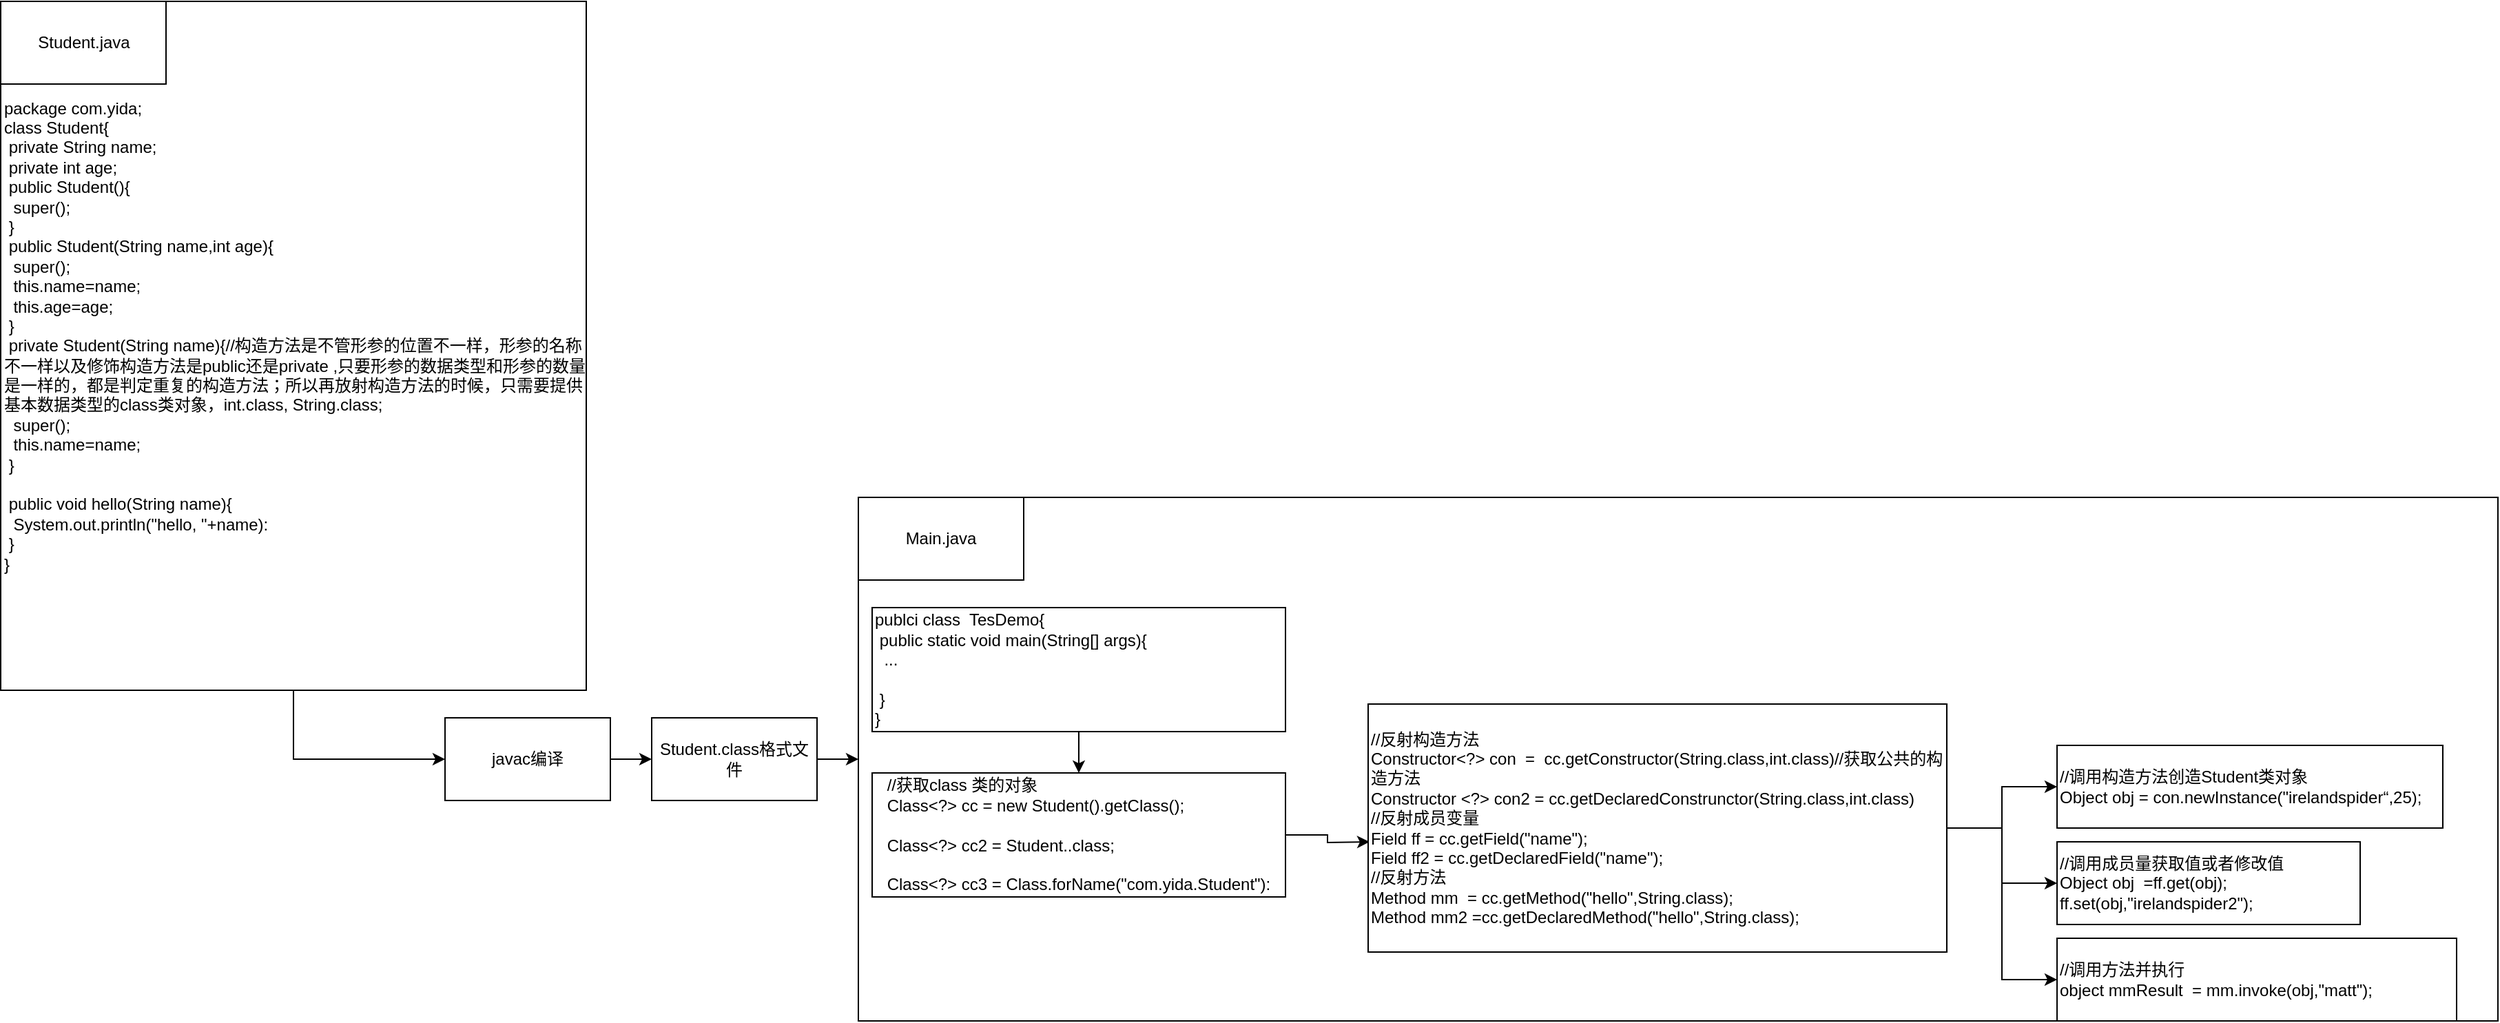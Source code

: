<mxfile version="16.6.7" type="github">
  <diagram id="QlxS-xrhG8iBZqLs4fyR" name="Page-1">
    <mxGraphModel dx="1453" dy="1918" grid="1" gridSize="10" guides="1" tooltips="1" connect="1" arrows="1" fold="1" page="1" pageScale="1" pageWidth="827" pageHeight="1169" math="0" shadow="0">
      <root>
        <mxCell id="0" />
        <mxCell id="1" parent="0" />
        <mxCell id="RFU5B4OvJEIW9hu3ygYT-16" value="" style="rounded=0;whiteSpace=wrap;html=1;" vertex="1" parent="1">
          <mxGeometry x="750" y="110" width="1190" height="380" as="geometry" />
        </mxCell>
        <mxCell id="RFU5B4OvJEIW9hu3ygYT-19" style="edgeStyle=orthogonalEdgeStyle;rounded=0;orthogonalLoop=1;jettySize=auto;html=1;entryX=0;entryY=0.5;entryDx=0;entryDy=0;" edge="1" parent="1" source="tXCG0Fq8Z1vAH352S7tZ-3" target="tXCG0Fq8Z1vAH352S7tZ-6">
          <mxGeometry relative="1" as="geometry">
            <mxPoint x="350.0" y="300" as="targetPoint" />
          </mxGeometry>
        </mxCell>
        <mxCell id="tXCG0Fq8Z1vAH352S7tZ-3" value="&lt;div&gt;&lt;span&gt;package com.yida;&lt;/span&gt;&lt;/div&gt;&lt;div&gt;&lt;span&gt;class Student{&lt;/span&gt;&lt;/div&gt;&lt;div&gt;&lt;span&gt;&lt;span style=&quot;white-space: pre&quot;&gt;	&lt;/span&gt;private String name;&lt;/span&gt;&lt;/div&gt;&lt;div&gt;&lt;span&gt;&lt;span style=&quot;white-space: pre&quot;&gt;	&lt;/span&gt;private int age;&lt;/span&gt;&lt;/div&gt;&lt;div&gt;&lt;span&gt;&lt;span style=&quot;white-space: pre&quot;&gt;	&lt;/span&gt;public Student(){&lt;/span&gt;&lt;/div&gt;&lt;div&gt;&lt;span&gt;&lt;span style=&quot;white-space: pre&quot;&gt;	&lt;/span&gt;&lt;span style=&quot;white-space: pre&quot;&gt;	&lt;/span&gt;super();&lt;/span&gt;&lt;/div&gt;&lt;div&gt;&lt;span&gt;&lt;span style=&quot;white-space: pre&quot;&gt;	&lt;/span&gt;}&lt;/span&gt;&lt;/div&gt;&lt;div&gt;&lt;span style=&quot;white-space: pre&quot;&gt;	&lt;/span&gt;public Student(String name,int age){&lt;/div&gt;&lt;div&gt;&lt;span style=&quot;white-space: pre&quot;&gt;	&lt;/span&gt;&lt;span style=&quot;white-space: pre&quot;&gt;	&lt;/span&gt;super();&lt;br&gt;&lt;/div&gt;&lt;div&gt;&lt;span style=&quot;white-space: pre&quot;&gt;	&lt;/span&gt;&lt;span style=&quot;white-space: pre&quot;&gt;	&lt;/span&gt;this.name=name;&lt;br&gt;&lt;/div&gt;&lt;div&gt;&lt;span style=&quot;white-space: pre&quot;&gt;	&lt;/span&gt;&lt;span style=&quot;white-space: pre&quot;&gt;	&lt;/span&gt;this.age=age;&lt;br&gt;&lt;/div&gt;&lt;div&gt;&lt;span style=&quot;white-space: pre&quot;&gt;	&lt;/span&gt;}&lt;br&gt;&lt;/div&gt;&lt;div&gt;&lt;span style=&quot;white-space: pre&quot;&gt;	&lt;/span&gt;private Student(String name){//构造方法是不管形参的位置不一样，形参的名称不一样以及修饰构造方法是public还是private ,只要形参的数据类型和形参的数量是一样的，都是判定重复的构造方法；所以再放射构造方法的时候，只需要提供基本数据类型的class类对象，int.class, String.class;&lt;br&gt;&lt;span style=&quot;white-space: pre&quot;&gt;	&lt;span style=&quot;white-space: pre&quot;&gt;	&lt;/span&gt;s&lt;/span&gt;uper();&lt;br&gt;&lt;/div&gt;&lt;div&gt;&lt;span style=&quot;white-space: pre&quot;&gt;	&lt;/span&gt;&lt;span style=&quot;white-space: pre&quot;&gt;	&lt;/span&gt;this.name=name;&lt;/div&gt;&lt;div&gt;&lt;span style=&quot;white-space: pre&quot;&gt;	&lt;/span&gt;}&lt;br&gt;&lt;/div&gt;&lt;div&gt;&lt;span style=&quot;white-space: pre&quot;&gt;	&lt;/span&gt;&lt;br&gt;&lt;/div&gt;&lt;div&gt;&lt;span style=&quot;white-space: pre&quot;&gt;	&lt;/span&gt;public void hello(String name){&lt;br&gt;&lt;/div&gt;&lt;div&gt;&lt;span style=&quot;white-space: pre&quot;&gt;	&lt;/span&gt;&lt;span style=&quot;white-space: pre&quot;&gt;	&lt;/span&gt;System.out.println(&quot;hello, &quot;+name):&lt;br&gt;&lt;/div&gt;&lt;div&gt;&lt;span style=&quot;white-space: pre&quot;&gt;	&lt;/span&gt;}&lt;br&gt;&lt;/div&gt;&lt;div&gt;&lt;span&gt;}&lt;/span&gt;&lt;/div&gt;&lt;div&gt;&lt;br&gt;&lt;/div&gt;" style="rounded=0;whiteSpace=wrap;html=1;align=left;" parent="1" vertex="1">
          <mxGeometry x="127.5" y="-250" width="425" height="500" as="geometry" />
        </mxCell>
        <mxCell id="tXCG0Fq8Z1vAH352S7tZ-9" value="" style="edgeStyle=orthogonalEdgeStyle;rounded=0;orthogonalLoop=1;jettySize=auto;html=1;" parent="1" source="tXCG0Fq8Z1vAH352S7tZ-6" target="tXCG0Fq8Z1vAH352S7tZ-8" edge="1">
          <mxGeometry relative="1" as="geometry" />
        </mxCell>
        <mxCell id="tXCG0Fq8Z1vAH352S7tZ-6" value="javac编译" style="rounded=0;whiteSpace=wrap;html=1;" parent="1" vertex="1">
          <mxGeometry x="450" y="270" width="120" height="60" as="geometry" />
        </mxCell>
        <mxCell id="RFU5B4OvJEIW9hu3ygYT-26" style="edgeStyle=orthogonalEdgeStyle;rounded=0;orthogonalLoop=1;jettySize=auto;html=1;exitX=1;exitY=0.5;exitDx=0;exitDy=0;entryX=0;entryY=0.5;entryDx=0;entryDy=0;" edge="1" parent="1" source="tXCG0Fq8Z1vAH352S7tZ-8" target="RFU5B4OvJEIW9hu3ygYT-16">
          <mxGeometry relative="1" as="geometry" />
        </mxCell>
        <mxCell id="tXCG0Fq8Z1vAH352S7tZ-8" value="Student.class格式文件" style="rounded=0;whiteSpace=wrap;html=1;" parent="1" vertex="1">
          <mxGeometry x="600" y="270" width="120" height="60" as="geometry" />
        </mxCell>
        <mxCell id="RFU5B4OvJEIW9hu3ygYT-7" value="" style="edgeStyle=orthogonalEdgeStyle;rounded=0;orthogonalLoop=1;jettySize=auto;html=1;" edge="1" parent="1" source="tXCG0Fq8Z1vAH352S7tZ-10">
          <mxGeometry relative="1" as="geometry">
            <mxPoint x="1121" y="360" as="targetPoint" />
          </mxGeometry>
        </mxCell>
        <mxCell id="tXCG0Fq8Z1vAH352S7tZ-10" value="&lt;div style=&quot;text-align: left&quot;&gt;&lt;span&gt;//获取class 类的对象&lt;/span&gt;&lt;/div&gt;&lt;div style=&quot;text-align: left&quot;&gt;&lt;span&gt;Class&amp;lt;?&amp;gt; cc = new Student().getClass();&lt;/span&gt;&lt;/div&gt;&lt;div style=&quot;text-align: left&quot;&gt;&lt;br&gt;&lt;/div&gt;&lt;div style=&quot;text-align: left&quot;&gt;&lt;span&gt;Class&amp;lt;?&amp;gt; cc2 = Student..class;&lt;/span&gt;&lt;/div&gt;&lt;div style=&quot;text-align: left&quot;&gt;&lt;br&gt;&lt;/div&gt;&lt;div style=&quot;text-align: left&quot;&gt;&lt;span&gt;Class&amp;lt;?&amp;gt; cc3 = Class.forName(&quot;com.yida.Student&quot;):&lt;/span&gt;&lt;/div&gt;" style="rounded=0;whiteSpace=wrap;html=1;" parent="1" vertex="1">
          <mxGeometry x="760" y="310" width="300" height="90" as="geometry" />
        </mxCell>
        <mxCell id="RFU5B4OvJEIW9hu3ygYT-13" value="" style="edgeStyle=orthogonalEdgeStyle;rounded=0;orthogonalLoop=1;jettySize=auto;html=1;" edge="1" parent="1" source="RFU5B4OvJEIW9hu3ygYT-8" target="RFU5B4OvJEIW9hu3ygYT-12">
          <mxGeometry relative="1" as="geometry" />
        </mxCell>
        <mxCell id="RFU5B4OvJEIW9hu3ygYT-15" value="" style="edgeStyle=orthogonalEdgeStyle;rounded=0;orthogonalLoop=1;jettySize=auto;html=1;" edge="1" parent="1" source="RFU5B4OvJEIW9hu3ygYT-8" target="RFU5B4OvJEIW9hu3ygYT-14">
          <mxGeometry relative="1" as="geometry" />
        </mxCell>
        <mxCell id="RFU5B4OvJEIW9hu3ygYT-25" style="edgeStyle=orthogonalEdgeStyle;rounded=0;orthogonalLoop=1;jettySize=auto;html=1;exitX=1;exitY=0.5;exitDx=0;exitDy=0;" edge="1" parent="1" source="RFU5B4OvJEIW9hu3ygYT-8" target="RFU5B4OvJEIW9hu3ygYT-10">
          <mxGeometry relative="1" as="geometry" />
        </mxCell>
        <mxCell id="RFU5B4OvJEIW9hu3ygYT-8" value="//反射构造方法&lt;br&gt;Constructor&amp;lt;?&amp;gt; con&amp;nbsp; =&amp;nbsp; cc.getConstructor(String.class,int.class)//获取公共的构造方法&lt;br&gt;Constructor &amp;lt;?&amp;gt; con2 = cc.getDeclaredConstrunctor(String.class,int.class)&lt;br&gt;//反射成员变量&lt;br&gt;Field ff = cc.getField(&quot;name&quot;);&lt;br&gt;Field ff2 = cc.getDeclaredField(&quot;name&quot;);&lt;br&gt;//反射方法&lt;br&gt;Method mm&amp;nbsp; = cc.getMethod(&quot;hello&quot;,String.class);&lt;br&gt;Method mm2 =cc.getDeclaredMethod(&quot;hello&quot;,String.class);" style="rounded=0;whiteSpace=wrap;html=1;align=left;" vertex="1" parent="1">
          <mxGeometry x="1120" y="260" width="420" height="180" as="geometry" />
        </mxCell>
        <mxCell id="RFU5B4OvJEIW9hu3ygYT-10" value="//调用构造方法创造Student类对象&lt;br&gt;Object obj = con.newInstance(&quot;irelandspider“,25);" style="whiteSpace=wrap;html=1;align=left;rounded=0;" vertex="1" parent="1">
          <mxGeometry x="1620" y="290" width="280" height="60" as="geometry" />
        </mxCell>
        <mxCell id="RFU5B4OvJEIW9hu3ygYT-12" value="//调用成员量获取值或者修改值&lt;br&gt;Object obj&amp;nbsp; =ff.get(obj);&lt;br&gt;ff.set(obj,&quot;irelandspider2&quot;);" style="whiteSpace=wrap;html=1;align=left;rounded=0;" vertex="1" parent="1">
          <mxGeometry x="1620" y="360" width="220" height="60" as="geometry" />
        </mxCell>
        <mxCell id="RFU5B4OvJEIW9hu3ygYT-14" value="//调用方法并执行&lt;br&gt;object mmResult&amp;nbsp; = mm.invoke(obj,&quot;matt&quot;);" style="whiteSpace=wrap;html=1;align=left;rounded=0;" vertex="1" parent="1">
          <mxGeometry x="1620" y="430" width="290" height="60" as="geometry" />
        </mxCell>
        <mxCell id="RFU5B4OvJEIW9hu3ygYT-17" value="Main.java" style="rounded=0;whiteSpace=wrap;html=1;" vertex="1" parent="1">
          <mxGeometry x="750" y="110" width="120" height="60" as="geometry" />
        </mxCell>
        <mxCell id="RFU5B4OvJEIW9hu3ygYT-18" value="Student.java" style="rounded=0;whiteSpace=wrap;html=1;" vertex="1" parent="1">
          <mxGeometry x="127.5" y="-250" width="120" height="60" as="geometry" />
        </mxCell>
        <mxCell id="RFU5B4OvJEIW9hu3ygYT-27" style="edgeStyle=orthogonalEdgeStyle;rounded=0;orthogonalLoop=1;jettySize=auto;html=1;exitX=0.5;exitY=1;exitDx=0;exitDy=0;entryX=0.5;entryY=0;entryDx=0;entryDy=0;" edge="1" parent="1" source="RFU5B4OvJEIW9hu3ygYT-24" target="tXCG0Fq8Z1vAH352S7tZ-10">
          <mxGeometry relative="1" as="geometry" />
        </mxCell>
        <mxCell id="RFU5B4OvJEIW9hu3ygYT-24" value="&lt;div&gt;&lt;span&gt;publci class&amp;nbsp; TesDemo{&lt;/span&gt;&lt;/div&gt;&lt;span style=&quot;white-space: pre&quot;&gt;&lt;div&gt;&lt;span&gt;	&lt;/span&gt;&lt;span style=&quot;white-space: normal&quot;&gt;public static void main(String[] args){&lt;/span&gt;&lt;/div&gt;&lt;/span&gt;&lt;span style=&quot;white-space: pre&quot;&gt;&lt;div&gt;&lt;span&gt;	&lt;span style=&quot;white-space: pre&quot;&gt;	&lt;/span&gt;&lt;/span&gt;&lt;span style=&quot;white-space: normal&quot;&gt;...&lt;/span&gt;&lt;/div&gt;&lt;/span&gt;&lt;div&gt;&lt;br&gt;&lt;/div&gt;&lt;div&gt;&lt;span&gt;&lt;span style=&quot;white-space: pre&quot;&gt;	&lt;/span&gt;}&lt;/span&gt;&lt;/div&gt;&lt;div&gt;&lt;span&gt;}&lt;/span&gt;&lt;/div&gt;" style="rounded=0;whiteSpace=wrap;html=1;align=left;" vertex="1" parent="1">
          <mxGeometry x="760" y="190" width="300" height="90" as="geometry" />
        </mxCell>
      </root>
    </mxGraphModel>
  </diagram>
</mxfile>
